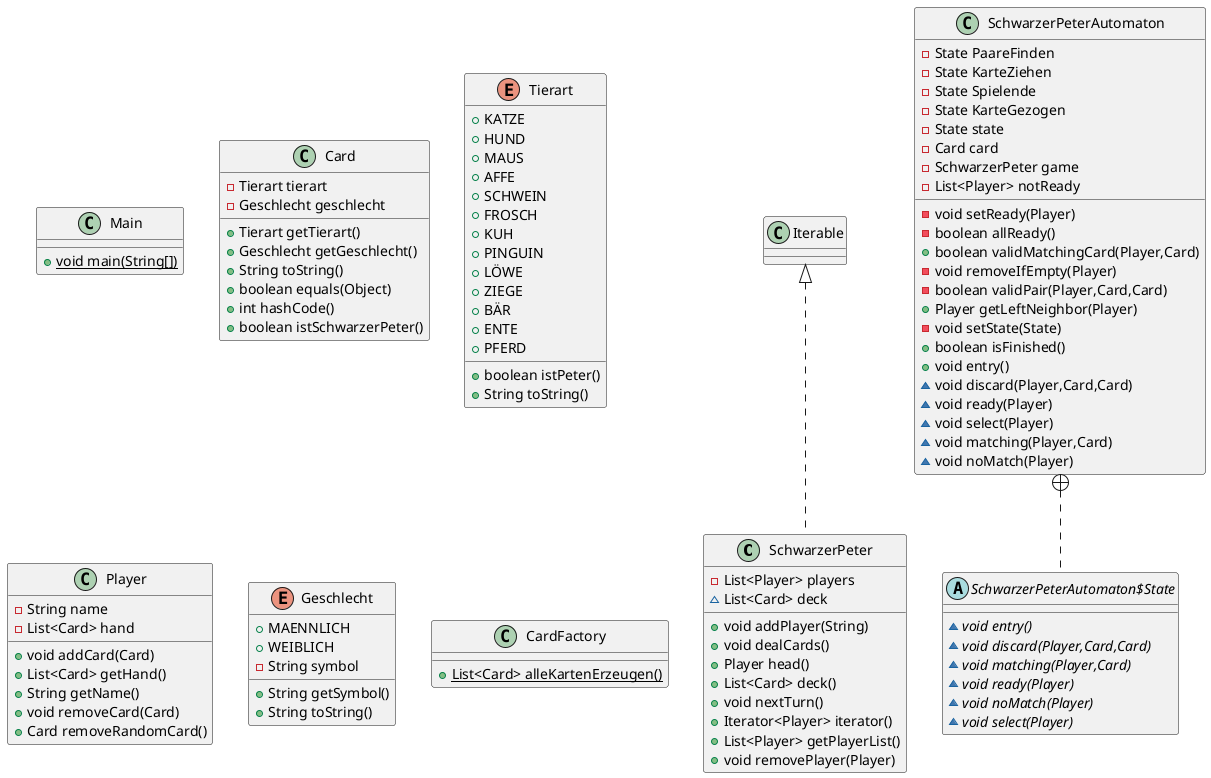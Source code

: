 @startuml
class SchwarzerPeter {
- List<Player> players
~ List<Card> deck
+ void addPlayer(String)
+ void dealCards()
+ Player head()
+ List<Card> deck()
+ void nextTurn()
+ Iterator<Player> iterator()
+ List<Player> getPlayerList()
+ void removePlayer(Player)
}


class Main {
+ {static} void main(String[])
}

class Card {
- Tierart tierart
- Geschlecht geschlecht
+ Tierart getTierart()
+ Geschlecht getGeschlecht()
+ String toString()
+ boolean equals(Object)
+ int hashCode()
+ boolean istSchwarzerPeter()
}


enum Tierart {
+  KATZE
+  HUND
+  MAUS
+  AFFE
+  SCHWEIN
+  FROSCH
+  KUH
+  PINGUIN
+  LÖWE
+  ZIEGE
+  BÄR
+  ENTE
+  PFERD
+ boolean istPeter()
+ String toString()
}


class Player {
- String name
- List<Card> hand
+ void addCard(Card)
+ List<Card> getHand()
+ String getName()
+ void removeCard(Card)
+ Card removeRandomCard()
}


enum Geschlecht {
+  MAENNLICH
+  WEIBLICH
- String symbol
+ String getSymbol()
+ String toString()
}


class CardFactory {
+ {static} List<Card> alleKartenErzeugen()
}

class SchwarzerPeterAutomaton {
- State PaareFinden
- State KarteZiehen
- State Spielende
- State KarteGezogen
- State state
- Card card
- SchwarzerPeter game
- List<Player> notReady
- void setReady(Player)
- boolean allReady()
+ boolean validMatchingCard(Player,Card)
- void removeIfEmpty(Player)
- boolean validPair(Player,Card,Card)
+ Player getLeftNeighbor(Player)
- void setState(State)
+ boolean isFinished()
+ void entry()
~ void discard(Player,Card,Card)
~ void ready(Player)
~ void select(Player)
~ void matching(Player,Card)
~ void noMatch(Player)
}


abstract class SchwarzerPeterAutomaton$State {
~ {abstract}void entry()
~ {abstract}void discard(Player,Card,Card)
~ {abstract}void matching(Player,Card)
~ {abstract}void ready(Player)
~ {abstract}void noMatch(Player)
~ {abstract}void select(Player)
}



Iterable <|.. SchwarzerPeter
SchwarzerPeterAutomaton +.. SchwarzerPeterAutomaton$State
@enduml